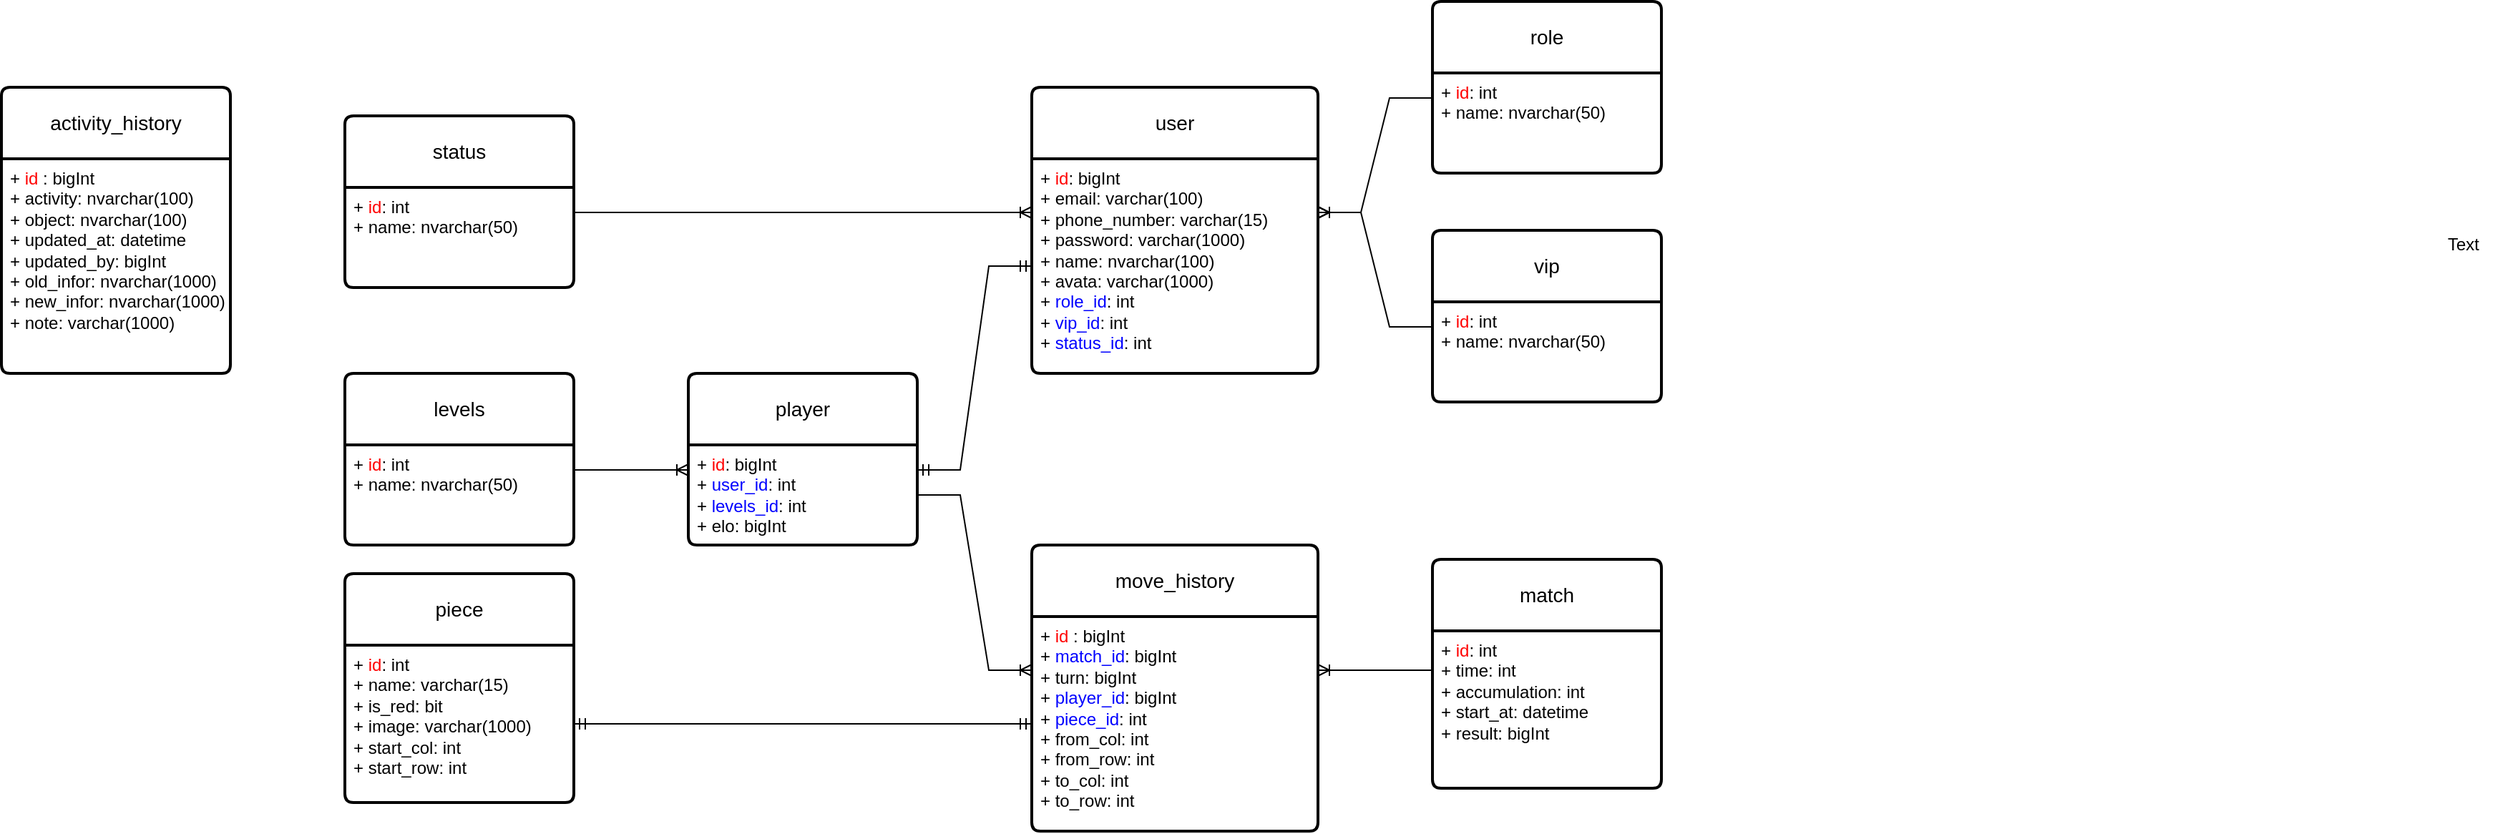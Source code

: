 <mxfile version="21.0.8" type="github">
  <diagram name="Page-1" id="H-v-QwYq-mOXmPvQntEp">
    <mxGraphModel dx="2383" dy="652" grid="1" gridSize="10" guides="1" tooltips="1" connect="1" arrows="1" fold="1" page="1" pageScale="1" pageWidth="850" pageHeight="1100" math="0" shadow="0">
      <root>
        <mxCell id="0" />
        <mxCell id="1" parent="0" />
        <mxCell id="XNHZTKUJtXOEtpgJojsP-58" value="role" style="swimlane;childLayout=stackLayout;horizontal=1;startSize=50;horizontalStack=0;rounded=1;fontSize=14;fontStyle=0;strokeWidth=2;resizeParent=0;resizeLast=1;shadow=0;dashed=0;align=center;arcSize=4;whiteSpace=wrap;html=1;" parent="1" vertex="1">
          <mxGeometry x="760" y="100" width="160" height="120" as="geometry" />
        </mxCell>
        <mxCell id="XNHZTKUJtXOEtpgJojsP-59" value="+ &lt;font color=&quot;#ff0000&quot;&gt;id&lt;/font&gt;: int&amp;nbsp; &amp;nbsp;&amp;nbsp;&lt;br&gt;+ name: nvarchar(50)" style="align=left;strokeColor=none;fillColor=none;spacingLeft=4;fontSize=12;verticalAlign=top;resizable=0;rotatable=0;part=1;html=1;" parent="XNHZTKUJtXOEtpgJojsP-58" vertex="1">
          <mxGeometry y="50" width="160" height="70" as="geometry" />
        </mxCell>
        <mxCell id="XNHZTKUJtXOEtpgJojsP-60" value="player" style="swimlane;childLayout=stackLayout;horizontal=1;startSize=50;horizontalStack=0;rounded=1;fontSize=14;fontStyle=0;strokeWidth=2;resizeParent=0;resizeLast=1;shadow=0;dashed=0;align=center;arcSize=4;whiteSpace=wrap;html=1;" parent="1" vertex="1">
          <mxGeometry x="240" y="360" width="160" height="120" as="geometry" />
        </mxCell>
        <mxCell id="XNHZTKUJtXOEtpgJojsP-61" value="+ &lt;font color=&quot;#ff0000&quot;&gt;id&lt;/font&gt;: bigInt&amp;nbsp; &amp;nbsp; &amp;nbsp; &amp;nbsp; &amp;nbsp; &amp;nbsp; &amp;nbsp; &amp;nbsp; &amp;nbsp; &amp;nbsp; &amp;nbsp;&amp;nbsp;&lt;br style=&quot;border-color: var(--border-color);&quot;&gt;+ &lt;font color=&quot;#0000ff&quot;&gt;user_id&lt;/font&gt;: int&amp;nbsp;&lt;br style=&quot;border-color: var(--border-color);&quot;&gt;+&amp;nbsp;&lt;font style=&quot;border-color: var(--border-color);&quot; color=&quot;#0000ff&quot;&gt;levels_id&lt;/font&gt;: int&amp;nbsp; &amp;nbsp;&lt;br&gt;+ elo: bigInt&amp;nbsp; &amp;nbsp; &amp;nbsp; &amp;nbsp; &amp;nbsp; &amp;nbsp; &amp;nbsp; &amp;nbsp;&amp;nbsp;" style="align=left;strokeColor=none;fillColor=none;spacingLeft=4;fontSize=12;verticalAlign=top;resizable=0;rotatable=0;part=1;html=1;" parent="XNHZTKUJtXOEtpgJojsP-60" vertex="1">
          <mxGeometry y="50" width="160" height="70" as="geometry" />
        </mxCell>
        <mxCell id="XNHZTKUJtXOEtpgJojsP-62" value="levels" style="swimlane;childLayout=stackLayout;horizontal=1;startSize=50;horizontalStack=0;rounded=1;fontSize=14;fontStyle=0;strokeWidth=2;resizeParent=0;resizeLast=1;shadow=0;dashed=0;align=center;arcSize=4;whiteSpace=wrap;html=1;" parent="1" vertex="1">
          <mxGeometry y="360" width="160" height="120" as="geometry" />
        </mxCell>
        <mxCell id="XNHZTKUJtXOEtpgJojsP-63" value="+ &lt;font color=&quot;#ff0000&quot;&gt;id&lt;/font&gt;: int&amp;nbsp; &amp;nbsp; &amp;nbsp; &amp;nbsp; &amp;nbsp; &amp;nbsp; &amp;nbsp; &amp;nbsp; &amp;nbsp; &amp;nbsp; &amp;nbsp; &amp;nbsp; &amp;nbsp; &amp;nbsp;&amp;nbsp;&lt;br&gt;+ name: nvarchar(50)" style="align=left;strokeColor=none;fillColor=none;spacingLeft=4;fontSize=12;verticalAlign=top;resizable=0;rotatable=0;part=1;html=1;" parent="XNHZTKUJtXOEtpgJojsP-62" vertex="1">
          <mxGeometry y="50" width="160" height="70" as="geometry" />
        </mxCell>
        <mxCell id="XNHZTKUJtXOEtpgJojsP-65" value="" style="edgeStyle=entityRelationEdgeStyle;fontSize=12;html=1;endArrow=ERoneToMany;rounded=0;exitX=0;exitY=0.25;exitDx=0;exitDy=0;entryX=1;entryY=0.25;entryDx=0;entryDy=0;" parent="1" source="XNHZTKUJtXOEtpgJojsP-59" target="_XfN3ZEyuZf0YvQImTGl-2" edge="1">
          <mxGeometry width="100" height="100" relative="1" as="geometry">
            <mxPoint x="270" y="510" as="sourcePoint" />
            <mxPoint x="200" y="397.5" as="targetPoint" />
          </mxGeometry>
        </mxCell>
        <mxCell id="XNHZTKUJtXOEtpgJojsP-66" value="" style="edgeStyle=entityRelationEdgeStyle;fontSize=12;html=1;endArrow=ERoneToMany;rounded=0;exitX=1;exitY=0.25;exitDx=0;exitDy=0;entryX=0;entryY=0.25;entryDx=0;entryDy=0;" parent="1" source="XNHZTKUJtXOEtpgJojsP-63" target="XNHZTKUJtXOEtpgJojsP-61" edge="1">
          <mxGeometry width="100" height="100" relative="1" as="geometry">
            <mxPoint x="270" y="430" as="sourcePoint" />
            <mxPoint x="370" y="330" as="targetPoint" />
          </mxGeometry>
        </mxCell>
        <mxCell id="XNHZTKUJtXOEtpgJojsP-71" value="match" style="swimlane;childLayout=stackLayout;horizontal=1;startSize=50;horizontalStack=0;rounded=1;fontSize=14;fontStyle=0;strokeWidth=2;resizeParent=0;resizeLast=1;shadow=0;dashed=0;align=center;arcSize=4;whiteSpace=wrap;html=1;" parent="1" vertex="1">
          <mxGeometry x="760" y="490" width="160" height="160" as="geometry" />
        </mxCell>
        <mxCell id="XNHZTKUJtXOEtpgJojsP-72" value="+ &lt;font color=&quot;#ff0000&quot;&gt;id&lt;/font&gt;: int&amp;nbsp; &amp;nbsp; &amp;nbsp; &amp;nbsp; &amp;nbsp; &amp;nbsp; &amp;nbsp; &amp;nbsp; &amp;nbsp; &amp;nbsp; &amp;nbsp; &amp;nbsp; &amp;nbsp;&amp;nbsp;&lt;br&gt;+ time: int&lt;br&gt;+&amp;nbsp;accumulation: int&lt;br&gt;+ start_at: datetime&lt;br style=&quot;border-color: var(--border-color);&quot;&gt;+ result: bigInt&amp;nbsp; &amp;nbsp; &amp;nbsp; &amp;nbsp; &amp;nbsp;&lt;span style=&quot;background-color: initial;&quot;&gt;&amp;nbsp;&amp;nbsp;&lt;/span&gt;" style="align=left;strokeColor=none;fillColor=none;spacingLeft=4;fontSize=12;verticalAlign=top;resizable=0;rotatable=0;part=1;html=1;" parent="XNHZTKUJtXOEtpgJojsP-71" vertex="1">
          <mxGeometry y="50" width="160" height="110" as="geometry" />
        </mxCell>
        <mxCell id="XNHZTKUJtXOEtpgJojsP-77" value="piece" style="swimlane;childLayout=stackLayout;horizontal=1;startSize=50;horizontalStack=0;rounded=1;fontSize=14;fontStyle=0;strokeWidth=2;resizeParent=0;resizeLast=1;shadow=0;dashed=0;align=center;arcSize=4;whiteSpace=wrap;html=1;" parent="1" vertex="1">
          <mxGeometry y="500" width="160" height="160" as="geometry" />
        </mxCell>
        <mxCell id="XNHZTKUJtXOEtpgJojsP-78" value="+ &lt;font color=&quot;#ff0000&quot;&gt;id&lt;/font&gt;: int&amp;nbsp; &amp;nbsp; &amp;nbsp; &amp;nbsp; &amp;nbsp; &amp;nbsp; &amp;nbsp; &amp;nbsp; &amp;nbsp; &amp;nbsp; &amp;nbsp;&amp;nbsp;&lt;br&gt;+ name: varchar(15)&lt;br&gt;+ is_red: bit&lt;br&gt;+ image: varchar(1000)&lt;br&gt;+ start_col: int&lt;br&gt;+ start_row: int" style="align=left;strokeColor=none;fillColor=none;spacingLeft=4;fontSize=12;verticalAlign=top;resizable=0;rotatable=0;part=1;html=1;" parent="XNHZTKUJtXOEtpgJojsP-77" vertex="1">
          <mxGeometry y="50" width="160" height="110" as="geometry" />
        </mxCell>
        <mxCell id="XNHZTKUJtXOEtpgJojsP-94" value="move_history" style="swimlane;childLayout=stackLayout;horizontal=1;startSize=50;horizontalStack=0;rounded=1;fontSize=14;fontStyle=0;strokeWidth=2;resizeParent=0;resizeLast=1;shadow=0;dashed=0;align=center;arcSize=4;whiteSpace=wrap;html=1;" parent="1" vertex="1">
          <mxGeometry x="480" y="480" width="200" height="200" as="geometry" />
        </mxCell>
        <mxCell id="XNHZTKUJtXOEtpgJojsP-95" value="+ &lt;font color=&quot;#ff0000&quot;&gt;id &lt;/font&gt;: bigInt&amp;nbsp; &amp;nbsp; &amp;nbsp; &amp;nbsp; &amp;nbsp; &amp;nbsp; &amp;nbsp; &amp;nbsp;&amp;nbsp;&lt;br&gt;+ &lt;font color=&quot;#0000ff&quot;&gt;match_id&lt;/font&gt;: bigInt&amp;nbsp; &amp;nbsp; &amp;nbsp;&amp;nbsp;&lt;br&gt;+ turn: bigInt&amp;nbsp; &amp;nbsp; &amp;nbsp;&amp;nbsp;&lt;br&gt;+ &lt;font color=&quot;#0000ff&quot;&gt;player_id&lt;/font&gt;: bigInt&amp;nbsp; &amp;nbsp; &amp;nbsp;&lt;br&gt;+ &lt;font color=&quot;#0000ff&quot;&gt;piece_id&lt;/font&gt;: int&amp;nbsp; &amp;nbsp; &amp;nbsp; &amp;nbsp; &amp;nbsp; &amp;nbsp;&lt;br&gt;+ from_col: int&lt;br&gt;+ from_row: int&lt;br&gt;+ to_col: int&lt;br&gt;+ to_row: int" style="align=left;strokeColor=none;fillColor=none;spacingLeft=4;fontSize=12;verticalAlign=top;resizable=0;rotatable=0;part=1;html=1;" parent="XNHZTKUJtXOEtpgJojsP-94" vertex="1">
          <mxGeometry y="50" width="200" height="150" as="geometry" />
        </mxCell>
        <mxCell id="XNHZTKUJtXOEtpgJojsP-100" value="" style="edgeStyle=entityRelationEdgeStyle;fontSize=12;html=1;endArrow=ERoneToMany;rounded=0;exitX=0;exitY=0.25;exitDx=0;exitDy=0;entryX=1;entryY=0.25;entryDx=0;entryDy=0;" parent="1" source="XNHZTKUJtXOEtpgJojsP-72" target="XNHZTKUJtXOEtpgJojsP-95" edge="1">
          <mxGeometry width="100" height="100" relative="1" as="geometry">
            <mxPoint x="480" y="570" as="sourcePoint" />
            <mxPoint x="530" y="830" as="targetPoint" />
          </mxGeometry>
        </mxCell>
        <mxCell id="XMyycZJ_cLoeEv3RKmhB-4" value="" style="edgeStyle=entityRelationEdgeStyle;fontSize=12;html=1;endArrow=ERoneToMany;rounded=0;entryX=0;entryY=0.25;entryDx=0;entryDy=0;exitX=1;exitY=0.5;exitDx=0;exitDy=0;" parent="1" source="XNHZTKUJtXOEtpgJojsP-61" target="XNHZTKUJtXOEtpgJojsP-95" edge="1">
          <mxGeometry width="100" height="100" relative="1" as="geometry">
            <mxPoint x="560" y="610" as="sourcePoint" />
            <mxPoint x="730" y="895" as="targetPoint" />
          </mxGeometry>
        </mxCell>
        <mxCell id="_XfN3ZEyuZf0YvQImTGl-1" value="user" style="swimlane;childLayout=stackLayout;horizontal=1;startSize=50;horizontalStack=0;rounded=1;fontSize=14;fontStyle=0;strokeWidth=2;resizeParent=0;resizeLast=1;shadow=0;dashed=0;align=center;arcSize=4;whiteSpace=wrap;html=1;" vertex="1" parent="1">
          <mxGeometry x="480" y="160" width="200" height="200" as="geometry" />
        </mxCell>
        <mxCell id="_XfN3ZEyuZf0YvQImTGl-2" value="+ &lt;font color=&quot;#ff0000&quot;&gt;id&lt;/font&gt;: bigInt&amp;nbsp; &amp;nbsp; &amp;nbsp; &amp;nbsp; &amp;nbsp; &amp;nbsp; &amp;nbsp; &amp;nbsp; &amp;nbsp; &amp;nbsp; &amp;nbsp;&amp;nbsp;&lt;br style=&quot;border-color: var(--border-color);&quot;&gt;+ email: varchar(100)&lt;br style=&quot;border-color: var(--border-color);&quot;&gt;+ phone_number: varchar(15)&lt;br&gt;+ password: varchar(1000)&lt;br style=&quot;border-color: var(--border-color);&quot;&gt;+ name: nvarchar(100)&lt;br style=&quot;border-color: var(--border-color);&quot;&gt;+ avata: varchar(1000)&amp;nbsp; &amp;nbsp; &amp;nbsp; &amp;nbsp; &amp;nbsp; &amp;nbsp; &amp;nbsp; &amp;nbsp; &amp;nbsp;&lt;br style=&quot;border-color: var(--border-color);&quot;&gt;+&amp;nbsp;&lt;font style=&quot;border-color: var(--border-color);&quot; color=&quot;#0000ff&quot;&gt;role_id&lt;/font&gt;: int&amp;nbsp;&lt;br&gt;+ &lt;font color=&quot;#0000ff&quot;&gt;vip_id&lt;/font&gt;: int&lt;br&gt;+ &lt;font color=&quot;#0000ff&quot;&gt;status_id&lt;/font&gt;: int&lt;br&gt;&amp;nbsp;" style="align=left;strokeColor=none;fillColor=none;spacingLeft=4;fontSize=12;verticalAlign=top;resizable=0;rotatable=0;part=1;html=1;" vertex="1" parent="_XfN3ZEyuZf0YvQImTGl-1">
          <mxGeometry y="50" width="200" height="150" as="geometry" />
        </mxCell>
        <mxCell id="_XfN3ZEyuZf0YvQImTGl-3" value="" style="edgeStyle=entityRelationEdgeStyle;fontSize=12;html=1;endArrow=ERmandOne;startArrow=ERmandOne;rounded=0;exitX=1;exitY=0.25;exitDx=0;exitDy=0;entryX=0;entryY=0.5;entryDx=0;entryDy=0;" edge="1" parent="1" source="XNHZTKUJtXOEtpgJojsP-61" target="_XfN3ZEyuZf0YvQImTGl-2">
          <mxGeometry width="100" height="100" relative="1" as="geometry">
            <mxPoint x="810" y="498" as="sourcePoint" />
            <mxPoint x="490" y="498" as="targetPoint" />
          </mxGeometry>
        </mxCell>
        <mxCell id="_XfN3ZEyuZf0YvQImTGl-4" value="activity_history" style="swimlane;childLayout=stackLayout;horizontal=1;startSize=50;horizontalStack=0;rounded=1;fontSize=14;fontStyle=0;strokeWidth=2;resizeParent=0;resizeLast=1;shadow=0;dashed=0;align=center;arcSize=4;whiteSpace=wrap;html=1;" vertex="1" parent="1">
          <mxGeometry x="-240" y="160" width="160" height="200" as="geometry" />
        </mxCell>
        <mxCell id="_XfN3ZEyuZf0YvQImTGl-5" value="+ &lt;font color=&quot;#ff0000&quot;&gt;id &lt;/font&gt;: bigInt&amp;nbsp; &amp;nbsp; &amp;nbsp; &amp;nbsp; &amp;nbsp; &amp;nbsp; &amp;nbsp; &amp;nbsp;&amp;nbsp;&lt;br&gt;+ activity: nvarchar(100)&lt;br&gt;+ object: nvarchar(100)&lt;br style=&quot;border-color: var(--border-color);&quot;&gt;+ updated_at: datetime&lt;br style=&quot;border-color: var(--border-color);&quot;&gt;+ updated_by: bigInt&lt;br&gt;+ old_infor: nvarchar(1000)&lt;br&gt;+ new_infor: nvarchar(1000)&lt;br&gt;+ note: varchar(1000)" style="align=left;strokeColor=none;fillColor=none;spacingLeft=4;fontSize=12;verticalAlign=top;resizable=0;rotatable=0;part=1;html=1;" vertex="1" parent="_XfN3ZEyuZf0YvQImTGl-4">
          <mxGeometry y="50" width="160" height="150" as="geometry" />
        </mxCell>
        <mxCell id="_XfN3ZEyuZf0YvQImTGl-6" value="status" style="swimlane;childLayout=stackLayout;horizontal=1;startSize=50;horizontalStack=0;rounded=1;fontSize=14;fontStyle=0;strokeWidth=2;resizeParent=0;resizeLast=1;shadow=0;dashed=0;align=center;arcSize=4;whiteSpace=wrap;html=1;" vertex="1" parent="1">
          <mxGeometry y="180" width="160" height="120" as="geometry" />
        </mxCell>
        <mxCell id="_XfN3ZEyuZf0YvQImTGl-7" value="+ &lt;font color=&quot;#ff0000&quot;&gt;id&lt;/font&gt;: int&amp;nbsp; &amp;nbsp; &amp;nbsp; &amp;nbsp; &amp;nbsp; &amp;nbsp; &amp;nbsp; &amp;nbsp; &amp;nbsp; &amp;nbsp; &amp;nbsp; &amp;nbsp; &amp;nbsp; &amp;nbsp;&amp;nbsp;&lt;br&gt;+ name: nvarchar(50)" style="align=left;strokeColor=none;fillColor=none;spacingLeft=4;fontSize=12;verticalAlign=top;resizable=0;rotatable=0;part=1;html=1;" vertex="1" parent="_XfN3ZEyuZf0YvQImTGl-6">
          <mxGeometry y="50" width="160" height="70" as="geometry" />
        </mxCell>
        <mxCell id="_XfN3ZEyuZf0YvQImTGl-10" value="" style="edgeStyle=entityRelationEdgeStyle;fontSize=12;html=1;endArrow=ERoneToMany;rounded=0;entryX=0;entryY=0.25;entryDx=0;entryDy=0;exitX=1;exitY=0.25;exitDx=0;exitDy=0;" edge="1" parent="1" source="_XfN3ZEyuZf0YvQImTGl-7" target="_XfN3ZEyuZf0YvQImTGl-2">
          <mxGeometry width="100" height="100" relative="1" as="geometry">
            <mxPoint x="810" y="355" as="sourcePoint" />
            <mxPoint x="730" y="355" as="targetPoint" />
          </mxGeometry>
        </mxCell>
        <mxCell id="_XfN3ZEyuZf0YvQImTGl-14" value="" style="edgeStyle=entityRelationEdgeStyle;fontSize=12;html=1;endArrow=ERmandOne;startArrow=ERmandOne;rounded=0;exitX=1;exitY=0.5;exitDx=0;exitDy=0;" edge="1" parent="1" source="XNHZTKUJtXOEtpgJojsP-78" target="XNHZTKUJtXOEtpgJojsP-95">
          <mxGeometry width="100" height="100" relative="1" as="geometry">
            <mxPoint x="410" y="518" as="sourcePoint" />
            <mxPoint x="490" y="355" as="targetPoint" />
          </mxGeometry>
        </mxCell>
        <mxCell id="_XfN3ZEyuZf0YvQImTGl-15" value="vip" style="swimlane;childLayout=stackLayout;horizontal=1;startSize=50;horizontalStack=0;rounded=1;fontSize=14;fontStyle=0;strokeWidth=2;resizeParent=0;resizeLast=1;shadow=0;dashed=0;align=center;arcSize=4;whiteSpace=wrap;html=1;" vertex="1" parent="1">
          <mxGeometry x="760" y="260" width="160" height="120" as="geometry" />
        </mxCell>
        <mxCell id="_XfN3ZEyuZf0YvQImTGl-16" value="+ &lt;font color=&quot;#ff0000&quot;&gt;id&lt;/font&gt;: int&amp;nbsp; &amp;nbsp;&amp;nbsp;&lt;br&gt;+ name: nvarchar(50)" style="align=left;strokeColor=none;fillColor=none;spacingLeft=4;fontSize=12;verticalAlign=top;resizable=0;rotatable=0;part=1;html=1;" vertex="1" parent="_XfN3ZEyuZf0YvQImTGl-15">
          <mxGeometry y="50" width="160" height="70" as="geometry" />
        </mxCell>
        <mxCell id="_XfN3ZEyuZf0YvQImTGl-18" value="" style="edgeStyle=entityRelationEdgeStyle;fontSize=12;html=1;endArrow=ERoneToMany;rounded=0;exitX=0;exitY=0.25;exitDx=0;exitDy=0;entryX=1;entryY=0.25;entryDx=0;entryDy=0;" edge="1" parent="1" source="_XfN3ZEyuZf0YvQImTGl-16" target="_XfN3ZEyuZf0YvQImTGl-2">
          <mxGeometry width="100" height="100" relative="1" as="geometry">
            <mxPoint x="770" y="198" as="sourcePoint" />
            <mxPoint x="690" y="258" as="targetPoint" />
          </mxGeometry>
        </mxCell>
        <mxCell id="_XfN3ZEyuZf0YvQImTGl-19" value="Text" style="text;html=1;align=center;verticalAlign=middle;resizable=0;points=[];autosize=1;strokeColor=none;fillColor=none;" vertex="1" parent="1">
          <mxGeometry x="1455" y="255" width="50" height="30" as="geometry" />
        </mxCell>
      </root>
    </mxGraphModel>
  </diagram>
</mxfile>

